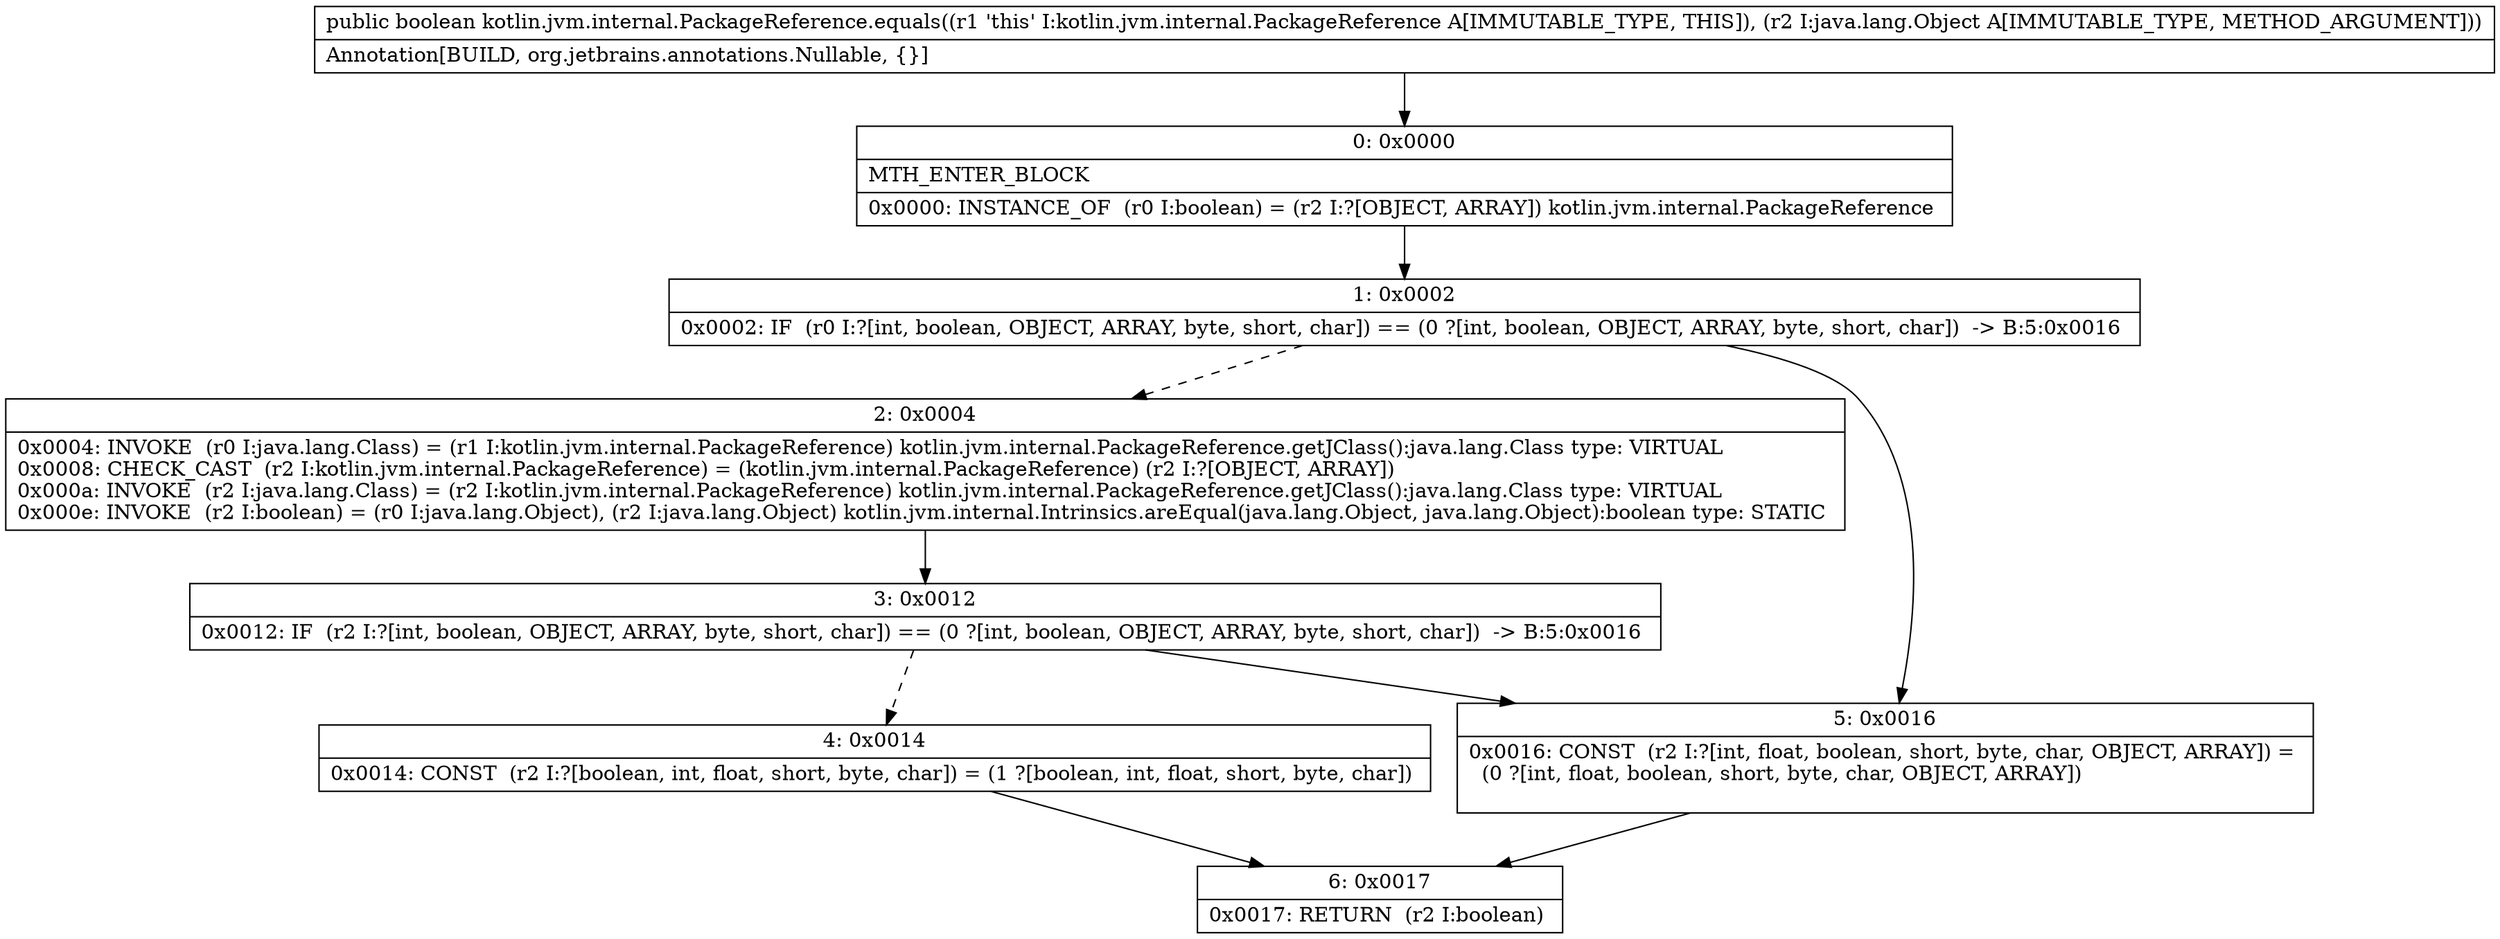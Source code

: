 digraph "CFG forkotlin.jvm.internal.PackageReference.equals(Ljava\/lang\/Object;)Z" {
Node_0 [shape=record,label="{0\:\ 0x0000|MTH_ENTER_BLOCK\l|0x0000: INSTANCE_OF  (r0 I:boolean) = (r2 I:?[OBJECT, ARRAY]) kotlin.jvm.internal.PackageReference \l}"];
Node_1 [shape=record,label="{1\:\ 0x0002|0x0002: IF  (r0 I:?[int, boolean, OBJECT, ARRAY, byte, short, char]) == (0 ?[int, boolean, OBJECT, ARRAY, byte, short, char])  \-\> B:5:0x0016 \l}"];
Node_2 [shape=record,label="{2\:\ 0x0004|0x0004: INVOKE  (r0 I:java.lang.Class) = (r1 I:kotlin.jvm.internal.PackageReference) kotlin.jvm.internal.PackageReference.getJClass():java.lang.Class type: VIRTUAL \l0x0008: CHECK_CAST  (r2 I:kotlin.jvm.internal.PackageReference) = (kotlin.jvm.internal.PackageReference) (r2 I:?[OBJECT, ARRAY]) \l0x000a: INVOKE  (r2 I:java.lang.Class) = (r2 I:kotlin.jvm.internal.PackageReference) kotlin.jvm.internal.PackageReference.getJClass():java.lang.Class type: VIRTUAL \l0x000e: INVOKE  (r2 I:boolean) = (r0 I:java.lang.Object), (r2 I:java.lang.Object) kotlin.jvm.internal.Intrinsics.areEqual(java.lang.Object, java.lang.Object):boolean type: STATIC \l}"];
Node_3 [shape=record,label="{3\:\ 0x0012|0x0012: IF  (r2 I:?[int, boolean, OBJECT, ARRAY, byte, short, char]) == (0 ?[int, boolean, OBJECT, ARRAY, byte, short, char])  \-\> B:5:0x0016 \l}"];
Node_4 [shape=record,label="{4\:\ 0x0014|0x0014: CONST  (r2 I:?[boolean, int, float, short, byte, char]) = (1 ?[boolean, int, float, short, byte, char]) \l}"];
Node_5 [shape=record,label="{5\:\ 0x0016|0x0016: CONST  (r2 I:?[int, float, boolean, short, byte, char, OBJECT, ARRAY]) = \l  (0 ?[int, float, boolean, short, byte, char, OBJECT, ARRAY])\l \l}"];
Node_6 [shape=record,label="{6\:\ 0x0017|0x0017: RETURN  (r2 I:boolean) \l}"];
MethodNode[shape=record,label="{public boolean kotlin.jvm.internal.PackageReference.equals((r1 'this' I:kotlin.jvm.internal.PackageReference A[IMMUTABLE_TYPE, THIS]), (r2 I:java.lang.Object A[IMMUTABLE_TYPE, METHOD_ARGUMENT]))  | Annotation[BUILD, org.jetbrains.annotations.Nullable, \{\}]\l}"];
MethodNode -> Node_0;
Node_0 -> Node_1;
Node_1 -> Node_2[style=dashed];
Node_1 -> Node_5;
Node_2 -> Node_3;
Node_3 -> Node_4[style=dashed];
Node_3 -> Node_5;
Node_4 -> Node_6;
Node_5 -> Node_6;
}

